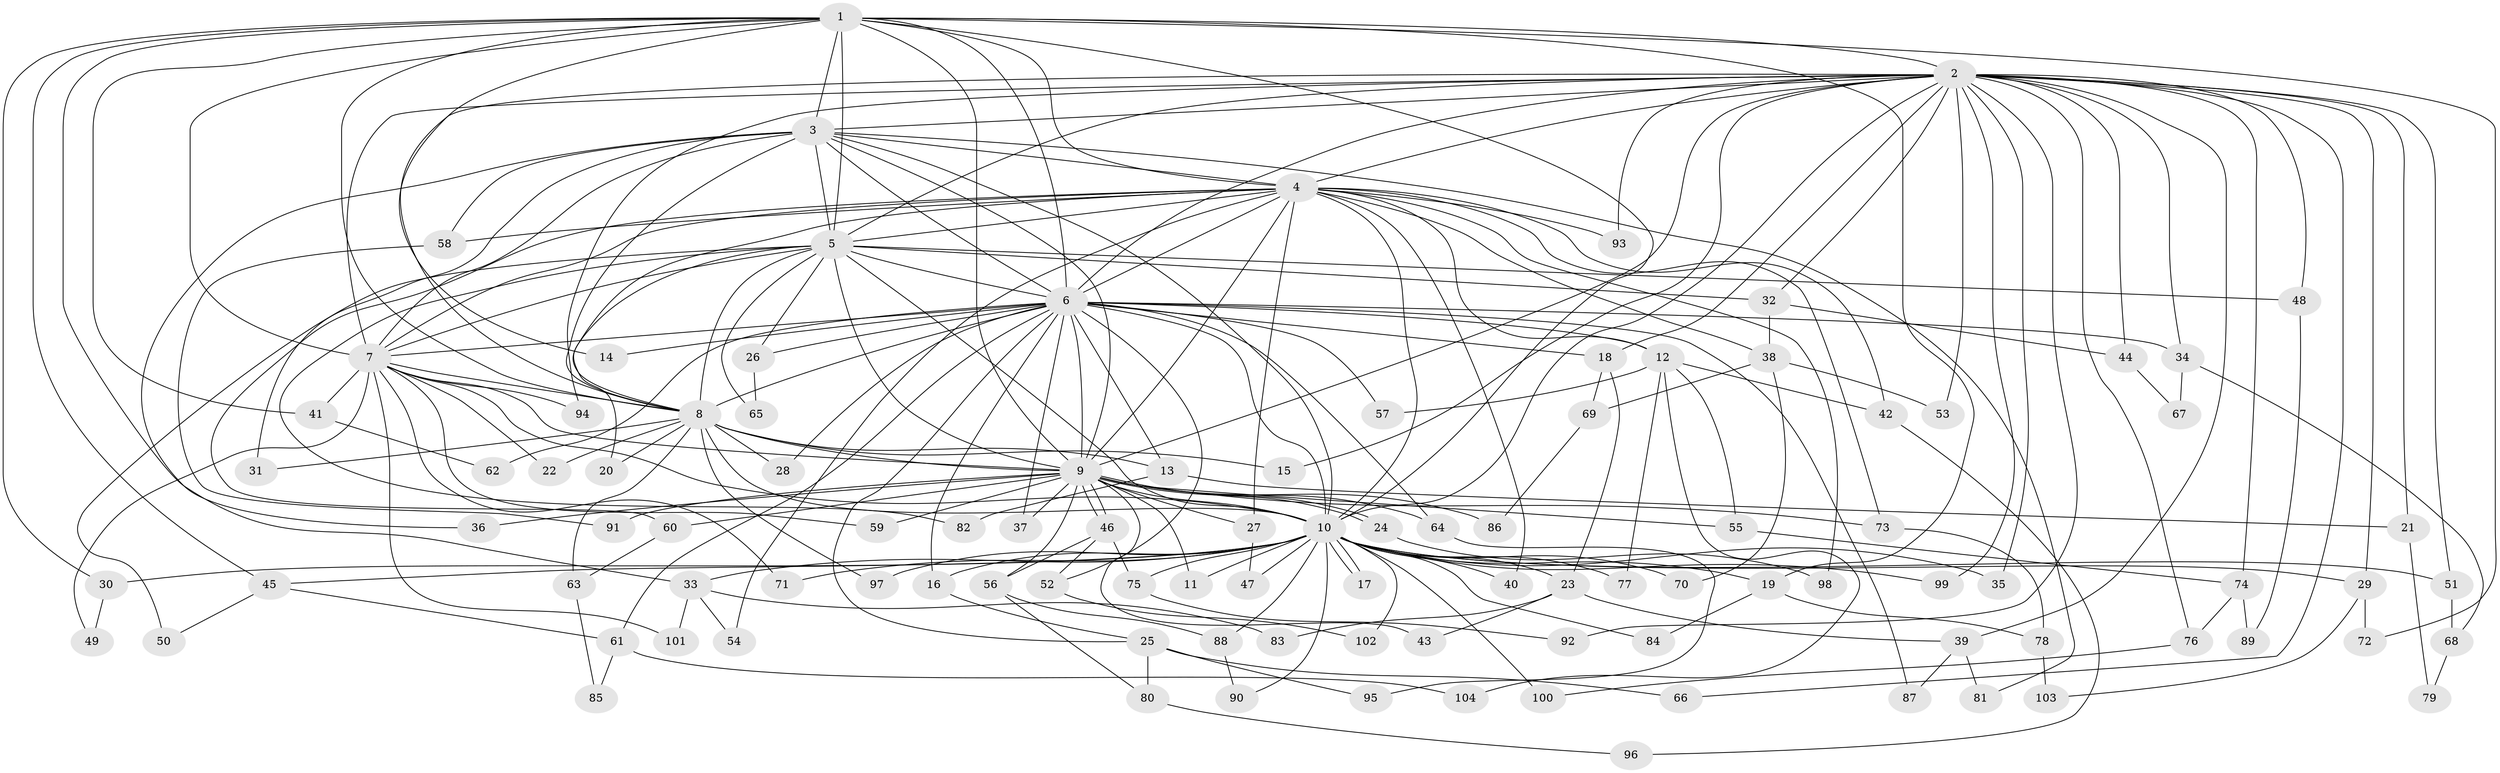 // Generated by graph-tools (version 1.1) at 2025/34/03/09/25 02:34:58]
// undirected, 104 vertices, 233 edges
graph export_dot {
graph [start="1"]
  node [color=gray90,style=filled];
  1;
  2;
  3;
  4;
  5;
  6;
  7;
  8;
  9;
  10;
  11;
  12;
  13;
  14;
  15;
  16;
  17;
  18;
  19;
  20;
  21;
  22;
  23;
  24;
  25;
  26;
  27;
  28;
  29;
  30;
  31;
  32;
  33;
  34;
  35;
  36;
  37;
  38;
  39;
  40;
  41;
  42;
  43;
  44;
  45;
  46;
  47;
  48;
  49;
  50;
  51;
  52;
  53;
  54;
  55;
  56;
  57;
  58;
  59;
  60;
  61;
  62;
  63;
  64;
  65;
  66;
  67;
  68;
  69;
  70;
  71;
  72;
  73;
  74;
  75;
  76;
  77;
  78;
  79;
  80;
  81;
  82;
  83;
  84;
  85;
  86;
  87;
  88;
  89;
  90;
  91;
  92;
  93;
  94;
  95;
  96;
  97;
  98;
  99;
  100;
  101;
  102;
  103;
  104;
  1 -- 2;
  1 -- 3;
  1 -- 4;
  1 -- 5;
  1 -- 6;
  1 -- 7;
  1 -- 8;
  1 -- 9;
  1 -- 10;
  1 -- 14;
  1 -- 19;
  1 -- 30;
  1 -- 33;
  1 -- 41;
  1 -- 45;
  1 -- 72;
  2 -- 3;
  2 -- 4;
  2 -- 5;
  2 -- 6;
  2 -- 7;
  2 -- 8;
  2 -- 9;
  2 -- 10;
  2 -- 15;
  2 -- 18;
  2 -- 21;
  2 -- 29;
  2 -- 32;
  2 -- 34;
  2 -- 35;
  2 -- 39;
  2 -- 44;
  2 -- 48;
  2 -- 51;
  2 -- 53;
  2 -- 66;
  2 -- 74;
  2 -- 76;
  2 -- 92;
  2 -- 93;
  2 -- 94;
  2 -- 99;
  3 -- 4;
  3 -- 5;
  3 -- 6;
  3 -- 7;
  3 -- 8;
  3 -- 9;
  3 -- 10;
  3 -- 31;
  3 -- 36;
  3 -- 58;
  3 -- 81;
  4 -- 5;
  4 -- 6;
  4 -- 7;
  4 -- 8;
  4 -- 9;
  4 -- 10;
  4 -- 12;
  4 -- 27;
  4 -- 38;
  4 -- 40;
  4 -- 42;
  4 -- 54;
  4 -- 58;
  4 -- 60;
  4 -- 73;
  4 -- 93;
  4 -- 98;
  5 -- 6;
  5 -- 7;
  5 -- 8;
  5 -- 9;
  5 -- 10;
  5 -- 20;
  5 -- 26;
  5 -- 32;
  5 -- 48;
  5 -- 50;
  5 -- 65;
  5 -- 82;
  6 -- 7;
  6 -- 8;
  6 -- 9;
  6 -- 10;
  6 -- 12;
  6 -- 13;
  6 -- 14;
  6 -- 16;
  6 -- 18;
  6 -- 25;
  6 -- 26;
  6 -- 28;
  6 -- 34;
  6 -- 37;
  6 -- 52;
  6 -- 57;
  6 -- 61;
  6 -- 62;
  6 -- 64;
  6 -- 87;
  7 -- 8;
  7 -- 9;
  7 -- 10;
  7 -- 22;
  7 -- 41;
  7 -- 49;
  7 -- 59;
  7 -- 71;
  7 -- 94;
  7 -- 101;
  8 -- 9;
  8 -- 10;
  8 -- 13;
  8 -- 15;
  8 -- 20;
  8 -- 22;
  8 -- 28;
  8 -- 31;
  8 -- 63;
  8 -- 97;
  9 -- 10;
  9 -- 11;
  9 -- 24;
  9 -- 24;
  9 -- 27;
  9 -- 36;
  9 -- 37;
  9 -- 43;
  9 -- 46;
  9 -- 46;
  9 -- 55;
  9 -- 56;
  9 -- 59;
  9 -- 60;
  9 -- 64;
  9 -- 73;
  9 -- 86;
  9 -- 91;
  10 -- 11;
  10 -- 16;
  10 -- 17;
  10 -- 17;
  10 -- 19;
  10 -- 23;
  10 -- 29;
  10 -- 30;
  10 -- 33;
  10 -- 35;
  10 -- 40;
  10 -- 45;
  10 -- 47;
  10 -- 51;
  10 -- 70;
  10 -- 71;
  10 -- 75;
  10 -- 77;
  10 -- 84;
  10 -- 88;
  10 -- 90;
  10 -- 97;
  10 -- 99;
  10 -- 100;
  10 -- 102;
  12 -- 42;
  12 -- 55;
  12 -- 57;
  12 -- 77;
  12 -- 104;
  13 -- 21;
  13 -- 82;
  16 -- 25;
  18 -- 23;
  18 -- 69;
  19 -- 78;
  19 -- 84;
  21 -- 79;
  23 -- 39;
  23 -- 43;
  23 -- 83;
  24 -- 98;
  25 -- 66;
  25 -- 80;
  25 -- 95;
  26 -- 65;
  27 -- 47;
  29 -- 72;
  29 -- 103;
  30 -- 49;
  32 -- 38;
  32 -- 44;
  33 -- 54;
  33 -- 83;
  33 -- 101;
  34 -- 67;
  34 -- 68;
  38 -- 53;
  38 -- 69;
  38 -- 70;
  39 -- 81;
  39 -- 87;
  41 -- 62;
  42 -- 96;
  44 -- 67;
  45 -- 50;
  45 -- 61;
  46 -- 52;
  46 -- 56;
  46 -- 75;
  48 -- 89;
  51 -- 68;
  52 -- 102;
  55 -- 74;
  56 -- 80;
  56 -- 88;
  58 -- 91;
  60 -- 63;
  61 -- 85;
  61 -- 104;
  63 -- 85;
  64 -- 95;
  68 -- 79;
  69 -- 86;
  73 -- 78;
  74 -- 76;
  74 -- 89;
  75 -- 92;
  76 -- 100;
  78 -- 103;
  80 -- 96;
  88 -- 90;
}
